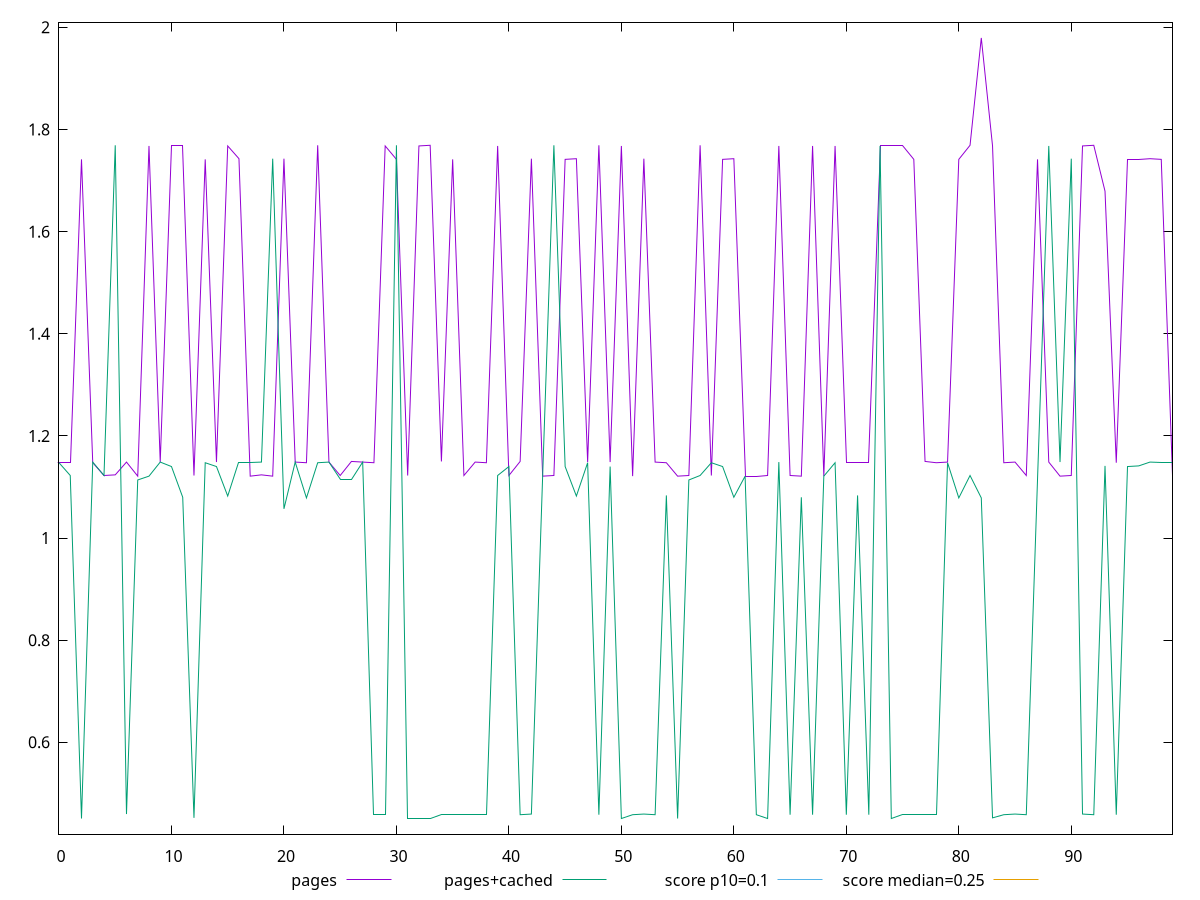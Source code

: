 reset

$pages <<EOF
0 1.1487898769378662
1 1.1487898769378662
2 1.7415240478515626
3 1.1475105800628662
4 1.122510274887085
5 1.1237649288177491
6 1.1487652339935301
7 1.121230978012085
8 1.7678036499023437
9 1.1487898769378664
10 1.7678036499023437
11 1.7678036499023437
12 1.122485631942749
13 1.7415240478515623
14 1.1487898769378664
15 1.7678036499023437
16 1.7428033447265625
17 1.121230978012085
18 1.123764928817749
19 1.121230978012085
20 1.7428033447265623
21 1.1487898769378664
22 1.1475105800628662
23 1.7690829467773437
24 1.1487898769378662
25 1.122485631942749
26 1.1500445308685303
27 1.1487652339935301
28 1.1475105800628662
29 1.7678036499023437
30 1.7415240478515623
31 1.122485631942749
32 1.7678036499023437
33 1.7690829467773437
34 1.1500445308685303
35 1.7415240478515623
36 1.122485631942749
37 1.1487898769378664
38 1.1475105800628662
39 1.7678036499023437
40 1.122485631942749
41 1.1500445308685303
42 1.7428033447265623
43 1.121230978012085
44 1.122510274887085
45 1.7415240478515623
46 1.7428033447265623
47 1.1487652339935301
48 1.7690829467773437
49 1.1487898769378664
50 1.7678036499023437
51 1.121230978012085
52 1.7428033447265623
53 1.1487652339935301
54 1.1475105800628662
55 1.121230978012085
56 1.122510274887085
57 1.7690829467773437
58 1.122510274887085
59 1.7415240478515623
60 1.7428033447265623
61 1.121230978012085
62 1.121230978012085
63 1.122510274887085
64 1.7678036499023437
65 1.122510274887085
66 1.121230978012085
67 1.7678036499023437
68 1.121230978012085
69 1.7678036499023437
70 1.1487898769378664
71 1.1487898769378664
72 1.1487898769378664
73 1.7678036499023437
74 1.7678036499023437
75 1.7678036499023437
76 1.7415240478515623
77 1.1500445308685303
78 1.1475105800628662
79 1.1487898769378664
80 1.7415240478515623
81 1.7690829467773437
82 1.9793298882378472
83 1.7678036499023437
84 1.1475105800628662
85 1.1487898769378664
86 1.122510274887085
87 1.7415240478515623
88 1.1487652339935301
89 1.121230978012085
90 1.122510274887085
91 1.7678036499023437
92 1.7690829467773437
93 1.6792181396484374
94 1.1475105800628662
95 1.7415240478515623
96 1.7415240478515623
97 1.7428033447265623
98 1.7415240478515623
99 1.122485631942749
EOF

$pagesCached <<EOF
0 1.1475105800628662
1 1.1225102748870848
2 0.45085449218749996
3 1.1487898769378664
4 1.122510274887085
5 1.7691195678710938
6 0.45959706687927243
7 1.1137677001953123
8 1.121230978012085
9 1.1487898769378662
10 1.1400473022460937
11 1.07989013671875
12 0.45213378906249996
13 1.1475105800628662
14 1.1400473022460937
15 1.082256368637085
16 1.1475105800628662
17 1.1475105800628662
18 1.1487898769378662
19 1.7428033447265625
20 1.0572631835937498
21 1.1487898769378662
22 1.07861083984375
23 1.1475105800628662
24 1.1487898769378662
25 1.1137677001953123
26 1.1137677001953123
27 1.1487898769378664
28 0.45959706687927243
29 0.45959706687927243
30 1.7690829467773437
31 0.45085449218749996
32 0.45085449218749996
33 0.45085449218749996
34 0.45831777000427243
35 0.45831777000427243
36 0.45831777000427243
37 0.45831777000427243
38 0.45831777000427243
39 1.1225102748870848
40 1.1400473022460935
41 0.45831777000427243
42 0.45959706687927243
43 1.121230978012085
44 1.7690829467773437
45 1.1400473022460935
46 1.082256368637085
47 1.1475105800628662
48 0.45831777000427243
49 1.1400473022460935
50 0.45085449218749996
51 0.45831777000427243
52 0.45959706687927243
53 0.45831777000427243
54 1.083535665512085
55 0.45085449218749996
56 1.1137677001953123
57 1.122510274887085
58 1.1475105800628662
59 1.1400473022460935
60 1.07989013671875
61 1.121230978012085
62 0.45831777000427243
63 0.45085449218749996
64 1.1487898769378662
65 0.45831777000427243
66 1.07989013671875
67 0.45831777000427243
68 1.1212309780120848
69 1.1475105800628662
70 0.45831777000427243
71 1.083535665512085
72 0.45831777000427243
73 1.7678036499023437
74 0.45085449218749996
75 0.45831777000427243
76 0.45831777000427243
77 0.45831777000427243
78 0.45831777000427243
79 1.1475105800628662
80 1.07861083984375
81 1.1225102748870848
82 1.07861083984375
83 0.45213378906249996
84 0.45831777000427243
85 0.45959706687927243
86 0.45831777000427243
87 1.1150469970703123
88 1.7678036499023437
89 1.1487898769378662
90 1.7428033447265623
91 0.45959706687927243
92 0.45831777000427243
93 1.1413265991210935
94 0.45831777000427243
95 1.1400473022460935
96 1.1413265991210935
97 1.1487898769378662
98 1.1475105800628662
99 1.1475105800628662
EOF

set key outside below
set xrange [0:99]
set yrange [0.420284984266493:2.009899396158854]
set trange [0.420284984266493:2.009899396158854]
set terminal svg size 640, 520 enhanced background rgb 'white'
set output "report_00016_2021-02-10T13-31-48.338Z/cumulative-layout-shift/comparison/line/0_vs_1.svg"

plot $pages title "pages" with line, \
     $pagesCached title "pages+cached" with line, \
     0.1 title "score p10=0.1", \
     0.25 title "score median=0.25"

reset
